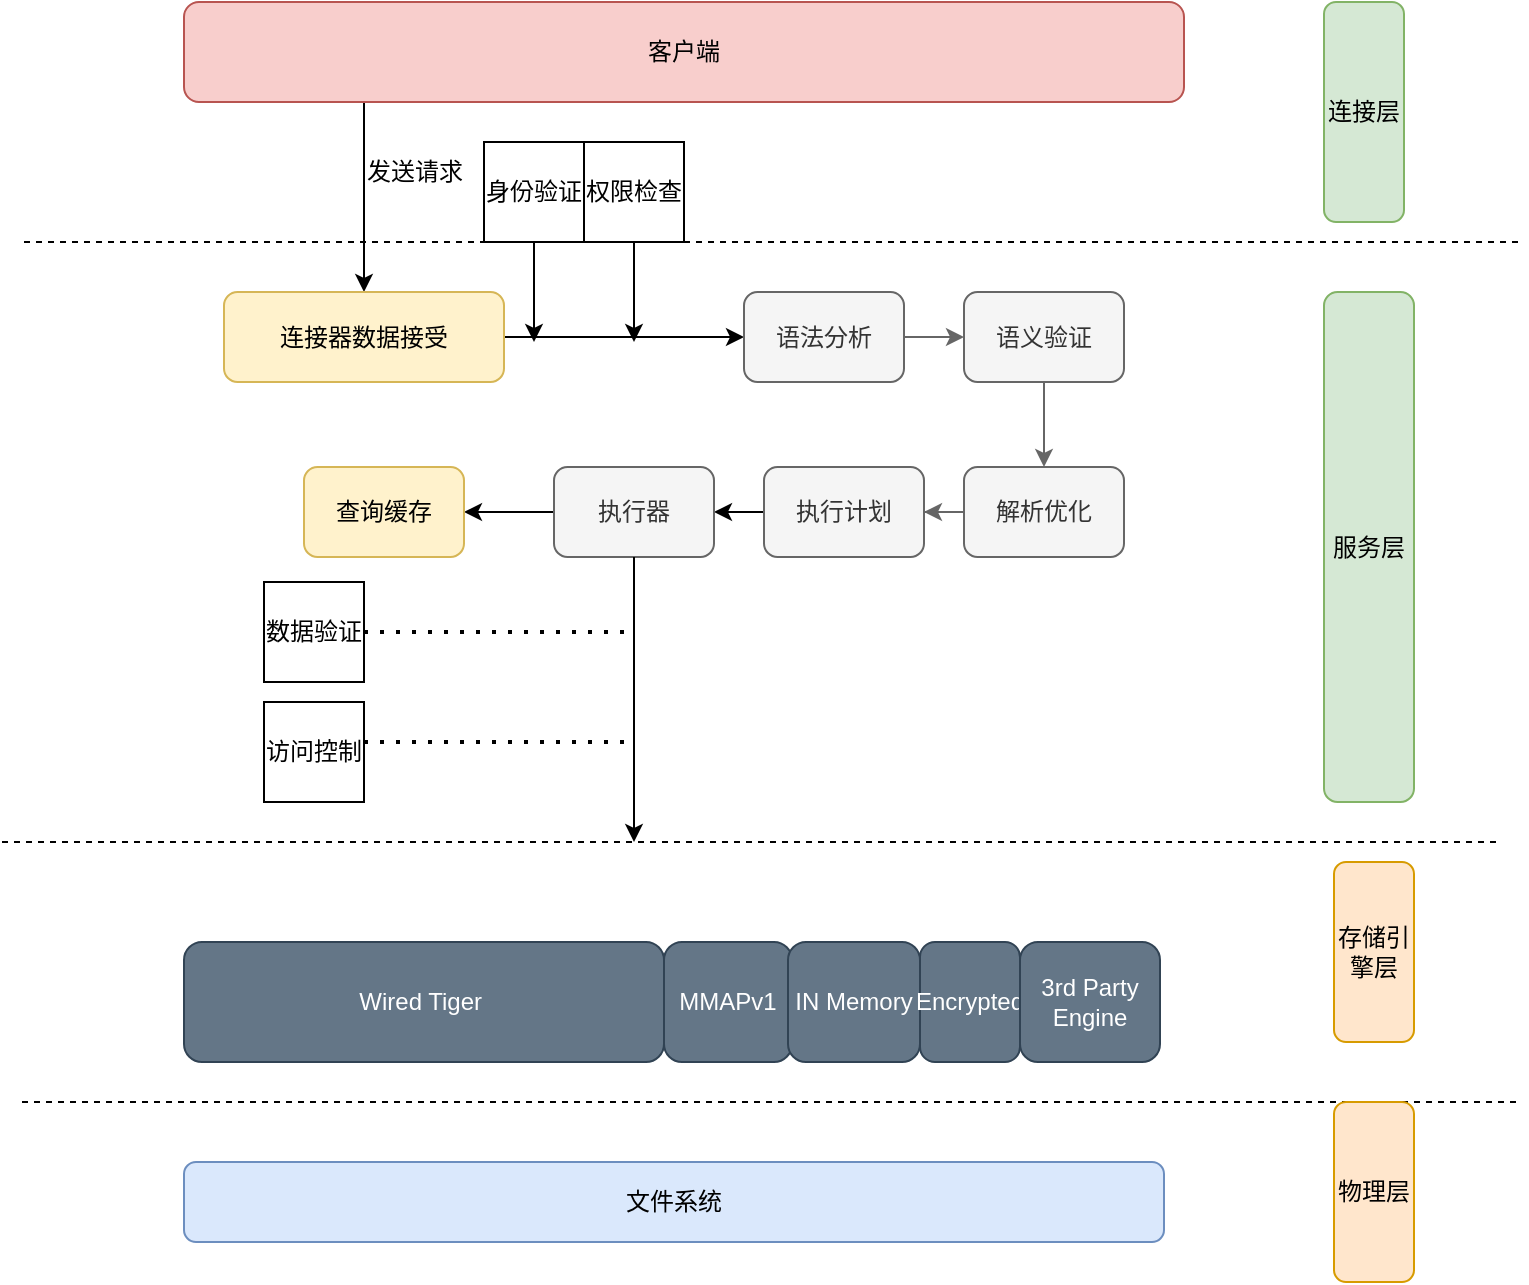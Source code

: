 <mxfile version="21.0.8" type="github">
  <diagram name="第 1 页" id="L3FLegalXn3CVVKwqrcS">
    <mxGraphModel dx="1434" dy="764" grid="1" gridSize="10" guides="1" tooltips="1" connect="1" arrows="1" fold="1" page="1" pageScale="1" pageWidth="827" pageHeight="1169" math="0" shadow="0">
      <root>
        <mxCell id="0" />
        <mxCell id="1" parent="0" />
        <mxCell id="2UgQFq7xBdJeJudpqL4Y-2" value="" style="edgeStyle=orthogonalEdgeStyle;rounded=0;orthogonalLoop=1;jettySize=auto;html=1;entryX=0.5;entryY=0;entryDx=0;entryDy=0;" edge="1" parent="1" source="SewCIVaRL9v1yxPPFUk1-3" target="SewCIVaRL9v1yxPPFUk1-5">
          <mxGeometry relative="1" as="geometry">
            <mxPoint x="380" y="180" as="targetPoint" />
            <Array as="points">
              <mxPoint x="220" y="160" />
              <mxPoint x="220" y="160" />
            </Array>
          </mxGeometry>
        </mxCell>
        <mxCell id="SewCIVaRL9v1yxPPFUk1-3" value="客户端" style="rounded=1;whiteSpace=wrap;html=1;fillColor=#f8cecc;strokeColor=#b85450;" parent="1" vertex="1">
          <mxGeometry x="130" y="50" width="500" height="50" as="geometry" />
        </mxCell>
        <mxCell id="2UgQFq7xBdJeJudpqL4Y-21" value="" style="edgeStyle=orthogonalEdgeStyle;rounded=0;orthogonalLoop=1;jettySize=auto;html=1;entryX=0;entryY=0.5;entryDx=0;entryDy=0;" edge="1" parent="1" source="SewCIVaRL9v1yxPPFUk1-5" target="2UgQFq7xBdJeJudpqL4Y-20">
          <mxGeometry relative="1" as="geometry" />
        </mxCell>
        <mxCell id="SewCIVaRL9v1yxPPFUk1-5" value="连接器数据接受" style="rounded=1;whiteSpace=wrap;html=1;fillColor=#fff2cc;strokeColor=#d6b656;" parent="1" vertex="1">
          <mxGeometry x="150" y="195" width="140" height="45" as="geometry" />
        </mxCell>
        <mxCell id="SewCIVaRL9v1yxPPFUk1-6" value="Wired Tiger&amp;nbsp;" style="rounded=1;whiteSpace=wrap;html=1;fillColor=#647687;fontColor=#ffffff;strokeColor=#314354;" parent="1" vertex="1">
          <mxGeometry x="130" y="520" width="240" height="60" as="geometry" />
        </mxCell>
        <mxCell id="SewCIVaRL9v1yxPPFUk1-7" value="MMAPv1" style="rounded=1;whiteSpace=wrap;html=1;fillColor=#647687;fontColor=#ffffff;strokeColor=#314354;" parent="1" vertex="1">
          <mxGeometry x="370" y="520" width="64" height="60" as="geometry" />
        </mxCell>
        <mxCell id="SewCIVaRL9v1yxPPFUk1-8" value="IN Memory" style="rounded=1;whiteSpace=wrap;html=1;fillColor=#647687;fontColor=#ffffff;strokeColor=#314354;" parent="1" vertex="1">
          <mxGeometry x="432" y="520" width="66" height="60" as="geometry" />
        </mxCell>
        <mxCell id="SewCIVaRL9v1yxPPFUk1-9" value="Encrypted" style="rounded=1;whiteSpace=wrap;html=1;fillColor=#647687;fontColor=#ffffff;strokeColor=#314354;" parent="1" vertex="1">
          <mxGeometry x="498" y="520" width="50" height="60" as="geometry" />
        </mxCell>
        <mxCell id="SewCIVaRL9v1yxPPFUk1-10" value="3rd Party Engine" style="rounded=1;whiteSpace=wrap;html=1;fillColor=#647687;fontColor=#ffffff;strokeColor=#314354;" parent="1" vertex="1">
          <mxGeometry x="548" y="520" width="70" height="60" as="geometry" />
        </mxCell>
        <mxCell id="nkxoI-2OtnAkrnybQSNn-1" value="文件系统" style="rounded=1;whiteSpace=wrap;html=1;fillColor=#dae8fc;strokeColor=#6c8ebf;" parent="1" vertex="1">
          <mxGeometry x="130" y="630" width="490" height="40" as="geometry" />
        </mxCell>
        <mxCell id="nkxoI-2OtnAkrnybQSNn-2" value="连接层" style="rounded=1;whiteSpace=wrap;html=1;fillColor=#d5e8d4;strokeColor=#82b366;" parent="1" vertex="1">
          <mxGeometry x="700" y="50" width="40" height="110" as="geometry" />
        </mxCell>
        <mxCell id="nkxoI-2OtnAkrnybQSNn-5" value="服务层" style="rounded=1;whiteSpace=wrap;html=1;fillColor=#d5e8d4;strokeColor=#82b366;" parent="1" vertex="1">
          <mxGeometry x="700" y="195" width="45" height="255" as="geometry" />
        </mxCell>
        <mxCell id="nkxoI-2OtnAkrnybQSNn-7" value="存储引擎层" style="rounded=1;whiteSpace=wrap;html=1;fillColor=#ffe6cc;strokeColor=#d79b00;" parent="1" vertex="1">
          <mxGeometry x="705" y="480" width="40" height="90" as="geometry" />
        </mxCell>
        <mxCell id="2UgQFq7xBdJeJudpqL4Y-3" value="发送请求" style="text;html=1;align=center;verticalAlign=middle;resizable=0;points=[];autosize=1;strokeColor=none;fillColor=none;" vertex="1" parent="1">
          <mxGeometry x="210" y="120" width="70" height="30" as="geometry" />
        </mxCell>
        <mxCell id="2UgQFq7xBdJeJudpqL4Y-25" style="edgeStyle=orthogonalEdgeStyle;rounded=0;orthogonalLoop=1;jettySize=auto;html=1;" edge="1" parent="1" source="2UgQFq7xBdJeJudpqL4Y-7">
          <mxGeometry relative="1" as="geometry">
            <mxPoint x="305" y="220" as="targetPoint" />
          </mxGeometry>
        </mxCell>
        <mxCell id="2UgQFq7xBdJeJudpqL4Y-7" value="身份验证" style="whiteSpace=wrap;html=1;aspect=fixed;" vertex="1" parent="1">
          <mxGeometry x="280" y="120" width="50" height="50" as="geometry" />
        </mxCell>
        <mxCell id="2UgQFq7xBdJeJudpqL4Y-29" style="edgeStyle=orthogonalEdgeStyle;rounded=0;orthogonalLoop=1;jettySize=auto;html=1;" edge="1" parent="1" source="2UgQFq7xBdJeJudpqL4Y-8">
          <mxGeometry relative="1" as="geometry">
            <mxPoint x="355" y="220" as="targetPoint" />
          </mxGeometry>
        </mxCell>
        <mxCell id="2UgQFq7xBdJeJudpqL4Y-8" value="权限检查" style="whiteSpace=wrap;html=1;aspect=fixed;" vertex="1" parent="1">
          <mxGeometry x="330" y="120" width="50" height="50" as="geometry" />
        </mxCell>
        <mxCell id="2UgQFq7xBdJeJudpqL4Y-15" value="数据验证" style="whiteSpace=wrap;html=1;aspect=fixed;" vertex="1" parent="1">
          <mxGeometry x="170" y="340" width="50" height="50" as="geometry" />
        </mxCell>
        <mxCell id="2UgQFq7xBdJeJudpqL4Y-16" value="访问控制" style="whiteSpace=wrap;html=1;aspect=fixed;" vertex="1" parent="1">
          <mxGeometry x="170" y="400" width="50" height="50" as="geometry" />
        </mxCell>
        <mxCell id="2UgQFq7xBdJeJudpqL4Y-30" value="" style="edgeStyle=orthogonalEdgeStyle;rounded=0;orthogonalLoop=1;jettySize=auto;html=1;fillColor=#f5f5f5;strokeColor=#666666;" edge="1" parent="1" source="2UgQFq7xBdJeJudpqL4Y-20" target="2UgQFq7xBdJeJudpqL4Y-23">
          <mxGeometry relative="1" as="geometry" />
        </mxCell>
        <mxCell id="2UgQFq7xBdJeJudpqL4Y-20" value="语法分析" style="rounded=1;whiteSpace=wrap;html=1;fillColor=#f5f5f5;strokeColor=#666666;fontColor=#333333;" vertex="1" parent="1">
          <mxGeometry x="410" y="195" width="80" height="45" as="geometry" />
        </mxCell>
        <mxCell id="2UgQFq7xBdJeJudpqL4Y-32" value="" style="edgeStyle=orthogonalEdgeStyle;rounded=0;orthogonalLoop=1;jettySize=auto;html=1;fillColor=#f5f5f5;strokeColor=#666666;" edge="1" parent="1" source="2UgQFq7xBdJeJudpqL4Y-23" target="2UgQFq7xBdJeJudpqL4Y-31">
          <mxGeometry relative="1" as="geometry" />
        </mxCell>
        <mxCell id="2UgQFq7xBdJeJudpqL4Y-23" value="语义验证" style="rounded=1;whiteSpace=wrap;html=1;fillColor=#f5f5f5;strokeColor=#666666;fontColor=#333333;" vertex="1" parent="1">
          <mxGeometry x="520" y="195" width="80" height="45" as="geometry" />
        </mxCell>
        <mxCell id="2UgQFq7xBdJeJudpqL4Y-34" value="" style="edgeStyle=orthogonalEdgeStyle;rounded=0;orthogonalLoop=1;jettySize=auto;html=1;fillColor=#f5f5f5;strokeColor=#666666;" edge="1" parent="1" source="2UgQFq7xBdJeJudpqL4Y-31" target="2UgQFq7xBdJeJudpqL4Y-33">
          <mxGeometry relative="1" as="geometry" />
        </mxCell>
        <mxCell id="2UgQFq7xBdJeJudpqL4Y-31" value="解析优化" style="rounded=1;whiteSpace=wrap;html=1;fillColor=#f5f5f5;strokeColor=#666666;fontColor=#333333;" vertex="1" parent="1">
          <mxGeometry x="520" y="282.5" width="80" height="45" as="geometry" />
        </mxCell>
        <mxCell id="2UgQFq7xBdJeJudpqL4Y-36" value="" style="edgeStyle=orthogonalEdgeStyle;rounded=0;orthogonalLoop=1;jettySize=auto;html=1;" edge="1" parent="1" source="2UgQFq7xBdJeJudpqL4Y-33" target="2UgQFq7xBdJeJudpqL4Y-35">
          <mxGeometry relative="1" as="geometry" />
        </mxCell>
        <mxCell id="2UgQFq7xBdJeJudpqL4Y-33" value="执行计划" style="rounded=1;whiteSpace=wrap;html=1;fillColor=#f5f5f5;strokeColor=#666666;fontColor=#333333;" vertex="1" parent="1">
          <mxGeometry x="420" y="282.5" width="80" height="45" as="geometry" />
        </mxCell>
        <mxCell id="2UgQFq7xBdJeJudpqL4Y-38" value="" style="edgeStyle=orthogonalEdgeStyle;rounded=0;orthogonalLoop=1;jettySize=auto;html=1;" edge="1" parent="1" source="2UgQFq7xBdJeJudpqL4Y-35" target="2UgQFq7xBdJeJudpqL4Y-37">
          <mxGeometry relative="1" as="geometry" />
        </mxCell>
        <mxCell id="2UgQFq7xBdJeJudpqL4Y-35" value="执行器" style="rounded=1;whiteSpace=wrap;html=1;fillColor=#f5f5f5;strokeColor=#666666;fontColor=#333333;" vertex="1" parent="1">
          <mxGeometry x="315" y="282.5" width="80" height="45" as="geometry" />
        </mxCell>
        <mxCell id="2UgQFq7xBdJeJudpqL4Y-37" value="查询缓存" style="rounded=1;whiteSpace=wrap;html=1;fillColor=#fff2cc;strokeColor=#d6b656;" vertex="1" parent="1">
          <mxGeometry x="190" y="282.5" width="80" height="45" as="geometry" />
        </mxCell>
        <mxCell id="2UgQFq7xBdJeJudpqL4Y-41" value="" style="endArrow=none;dashed=1;html=1;rounded=0;" edge="1" parent="1">
          <mxGeometry width="50" height="50" relative="1" as="geometry">
            <mxPoint x="50" y="170" as="sourcePoint" />
            <mxPoint x="800" y="170" as="targetPoint" />
          </mxGeometry>
        </mxCell>
        <mxCell id="2UgQFq7xBdJeJudpqL4Y-42" value="" style="endArrow=none;dashed=1;html=1;rounded=0;" edge="1" parent="1">
          <mxGeometry width="50" height="50" relative="1" as="geometry">
            <mxPoint x="39" y="470" as="sourcePoint" />
            <mxPoint x="789" y="470" as="targetPoint" />
          </mxGeometry>
        </mxCell>
        <mxCell id="2UgQFq7xBdJeJudpqL4Y-43" value="" style="endArrow=none;dashed=1;html=1;rounded=0;" edge="1" parent="1">
          <mxGeometry width="50" height="50" relative="1" as="geometry">
            <mxPoint x="49" y="600" as="sourcePoint" />
            <mxPoint x="799" y="600" as="targetPoint" />
          </mxGeometry>
        </mxCell>
        <mxCell id="2UgQFq7xBdJeJudpqL4Y-44" value="" style="endArrow=classic;html=1;rounded=0;exitX=0.5;exitY=1;exitDx=0;exitDy=0;" edge="1" parent="1" source="2UgQFq7xBdJeJudpqL4Y-35">
          <mxGeometry width="50" height="50" relative="1" as="geometry">
            <mxPoint x="390" y="390" as="sourcePoint" />
            <mxPoint x="355" y="470" as="targetPoint" />
          </mxGeometry>
        </mxCell>
        <mxCell id="2UgQFq7xBdJeJudpqL4Y-45" value="" style="endArrow=none;dashed=1;html=1;dashPattern=1 3;strokeWidth=2;rounded=0;entryX=1;entryY=0.5;entryDx=0;entryDy=0;" edge="1" parent="1" target="2UgQFq7xBdJeJudpqL4Y-15">
          <mxGeometry width="50" height="50" relative="1" as="geometry">
            <mxPoint x="350" y="365" as="sourcePoint" />
            <mxPoint x="440" y="270" as="targetPoint" />
          </mxGeometry>
        </mxCell>
        <mxCell id="2UgQFq7xBdJeJudpqL4Y-46" value="" style="endArrow=none;dashed=1;html=1;dashPattern=1 3;strokeWidth=2;rounded=0;entryX=1;entryY=0.5;entryDx=0;entryDy=0;" edge="1" parent="1">
          <mxGeometry width="50" height="50" relative="1" as="geometry">
            <mxPoint x="350" y="420" as="sourcePoint" />
            <mxPoint x="220" y="420" as="targetPoint" />
          </mxGeometry>
        </mxCell>
        <mxCell id="2UgQFq7xBdJeJudpqL4Y-47" value="物理层" style="rounded=1;whiteSpace=wrap;html=1;fillColor=#ffe6cc;strokeColor=#d79b00;" vertex="1" parent="1">
          <mxGeometry x="705" y="600" width="40" height="90" as="geometry" />
        </mxCell>
      </root>
    </mxGraphModel>
  </diagram>
</mxfile>
